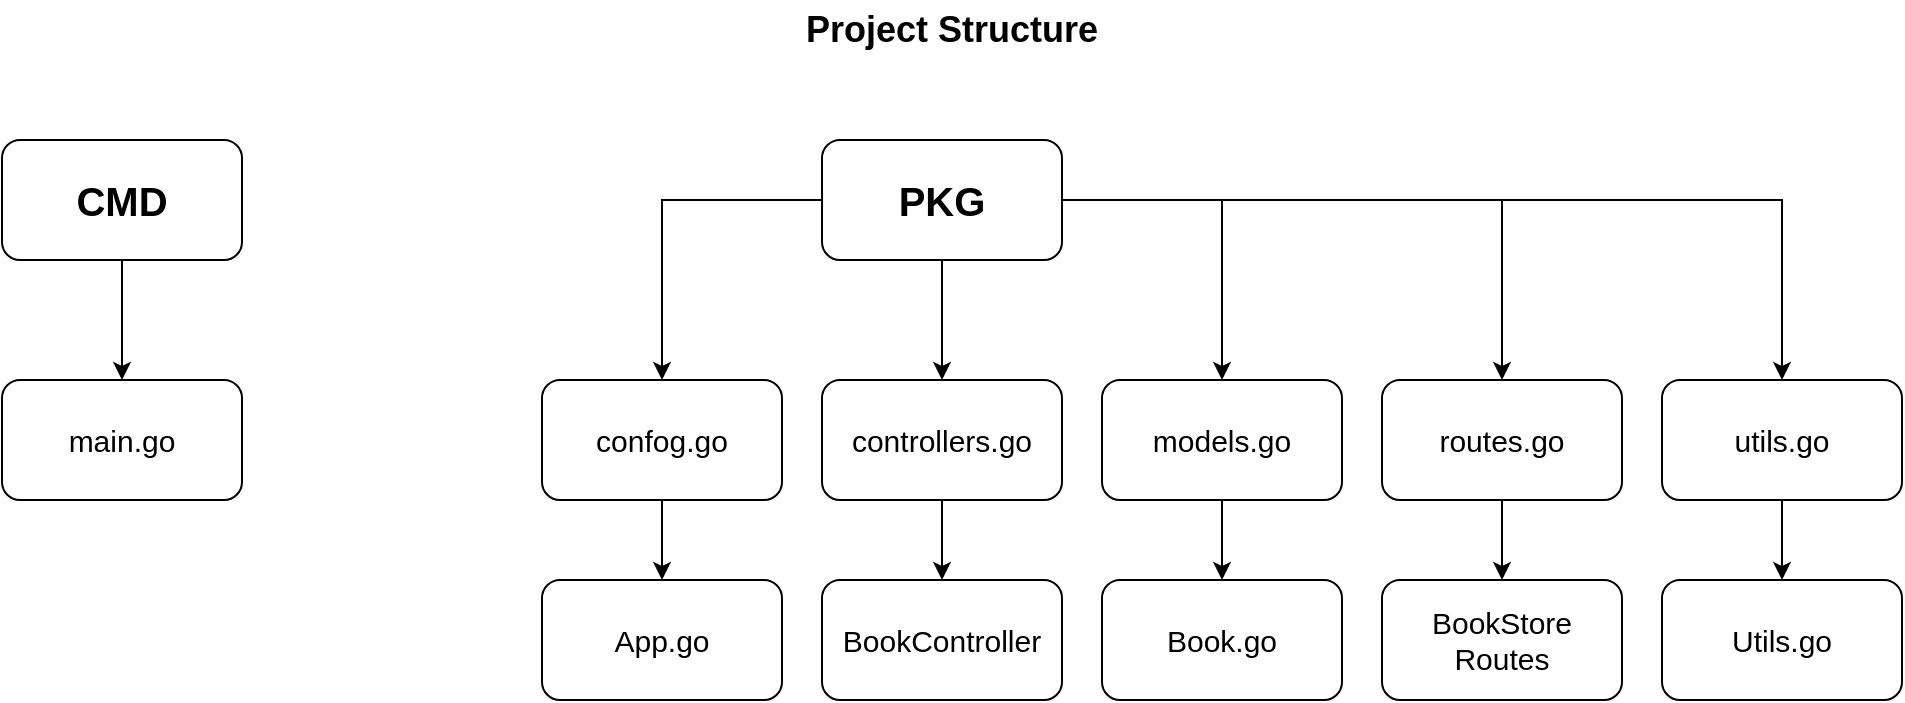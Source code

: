<mxfile version="17.4.6" type="github">
  <diagram id="_T4a-6uxWrQjf02UOLVP" name="Page-1">
    <mxGraphModel dx="914" dy="507" grid="1" gridSize="10" guides="1" tooltips="1" connect="1" arrows="1" fold="1" page="1" pageScale="1" pageWidth="1169" pageHeight="827" math="0" shadow="0">
      <root>
        <mxCell id="0" />
        <mxCell id="1" parent="0" />
        <mxCell id="87v2BaxQ9-y0zlSybNiL-17" style="edgeStyle=orthogonalEdgeStyle;rounded=0;orthogonalLoop=1;jettySize=auto;html=1;entryX=0.5;entryY=0;entryDx=0;entryDy=0;fontSize=15;" edge="1" parent="1" source="87v2BaxQ9-y0zlSybNiL-1" target="87v2BaxQ9-y0zlSybNiL-7">
          <mxGeometry relative="1" as="geometry">
            <Array as="points">
              <mxPoint x="440" y="190" />
            </Array>
          </mxGeometry>
        </mxCell>
        <mxCell id="87v2BaxQ9-y0zlSybNiL-18" style="edgeStyle=orthogonalEdgeStyle;rounded=0;orthogonalLoop=1;jettySize=auto;html=1;entryX=0.5;entryY=0;entryDx=0;entryDy=0;fontSize=15;" edge="1" parent="1" source="87v2BaxQ9-y0zlSybNiL-1" target="87v2BaxQ9-y0zlSybNiL-6">
          <mxGeometry relative="1" as="geometry" />
        </mxCell>
        <mxCell id="87v2BaxQ9-y0zlSybNiL-19" style="edgeStyle=orthogonalEdgeStyle;rounded=0;orthogonalLoop=1;jettySize=auto;html=1;entryX=0.5;entryY=0;entryDx=0;entryDy=0;fontSize=15;" edge="1" parent="1" source="87v2BaxQ9-y0zlSybNiL-1" target="87v2BaxQ9-y0zlSybNiL-8">
          <mxGeometry relative="1" as="geometry">
            <Array as="points">
              <mxPoint x="720" y="190" />
            </Array>
          </mxGeometry>
        </mxCell>
        <mxCell id="87v2BaxQ9-y0zlSybNiL-20" style="edgeStyle=orthogonalEdgeStyle;rounded=0;orthogonalLoop=1;jettySize=auto;html=1;entryX=0.5;entryY=0;entryDx=0;entryDy=0;fontSize=15;" edge="1" parent="1" source="87v2BaxQ9-y0zlSybNiL-1" target="87v2BaxQ9-y0zlSybNiL-9">
          <mxGeometry relative="1" as="geometry">
            <Array as="points">
              <mxPoint x="860" y="190" />
            </Array>
          </mxGeometry>
        </mxCell>
        <mxCell id="87v2BaxQ9-y0zlSybNiL-21" style="edgeStyle=orthogonalEdgeStyle;rounded=0;orthogonalLoop=1;jettySize=auto;html=1;fontSize=15;" edge="1" parent="1" source="87v2BaxQ9-y0zlSybNiL-1" target="87v2BaxQ9-y0zlSybNiL-10">
          <mxGeometry relative="1" as="geometry">
            <Array as="points">
              <mxPoint x="1000" y="190" />
            </Array>
          </mxGeometry>
        </mxCell>
        <mxCell id="87v2BaxQ9-y0zlSybNiL-1" value="PKG" style="rounded=1;whiteSpace=wrap;html=1;fontStyle=1;fontSize=20;" vertex="1" parent="1">
          <mxGeometry x="520" y="160" width="120" height="60" as="geometry" />
        </mxCell>
        <mxCell id="87v2BaxQ9-y0zlSybNiL-2" value="Project Structure" style="text;html=1;strokeColor=none;fillColor=none;align=center;verticalAlign=middle;whiteSpace=wrap;rounded=0;fontStyle=1;labelBorderColor=none;fontSize=18;" vertex="1" parent="1">
          <mxGeometry x="502" y="90" width="166" height="30" as="geometry" />
        </mxCell>
        <mxCell id="87v2BaxQ9-y0zlSybNiL-5" style="edgeStyle=orthogonalEdgeStyle;rounded=0;orthogonalLoop=1;jettySize=auto;html=1;fontSize=20;" edge="1" parent="1" source="87v2BaxQ9-y0zlSybNiL-3" target="87v2BaxQ9-y0zlSybNiL-4">
          <mxGeometry relative="1" as="geometry" />
        </mxCell>
        <mxCell id="87v2BaxQ9-y0zlSybNiL-3" value="CMD" style="rounded=1;whiteSpace=wrap;html=1;fontStyle=1;fontSize=20;" vertex="1" parent="1">
          <mxGeometry x="110" y="160" width="120" height="60" as="geometry" />
        </mxCell>
        <mxCell id="87v2BaxQ9-y0zlSybNiL-4" value="main.go" style="rounded=1;whiteSpace=wrap;html=1;labelBorderColor=none;fontSize=15;fillColor=none;" vertex="1" parent="1">
          <mxGeometry x="110" y="280" width="120" height="60" as="geometry" />
        </mxCell>
        <mxCell id="87v2BaxQ9-y0zlSybNiL-23" style="edgeStyle=orthogonalEdgeStyle;rounded=0;orthogonalLoop=1;jettySize=auto;html=1;entryX=0.5;entryY=0;entryDx=0;entryDy=0;fontSize=15;" edge="1" parent="1" source="87v2BaxQ9-y0zlSybNiL-6" target="87v2BaxQ9-y0zlSybNiL-12">
          <mxGeometry relative="1" as="geometry" />
        </mxCell>
        <mxCell id="87v2BaxQ9-y0zlSybNiL-6" value="controllers.go" style="rounded=1;whiteSpace=wrap;html=1;labelBorderColor=none;fontSize=15;fillColor=none;" vertex="1" parent="1">
          <mxGeometry x="520" y="280" width="120" height="60" as="geometry" />
        </mxCell>
        <mxCell id="87v2BaxQ9-y0zlSybNiL-22" style="edgeStyle=orthogonalEdgeStyle;rounded=0;orthogonalLoop=1;jettySize=auto;html=1;entryX=0.5;entryY=0;entryDx=0;entryDy=0;fontSize=15;" edge="1" parent="1" source="87v2BaxQ9-y0zlSybNiL-7" target="87v2BaxQ9-y0zlSybNiL-11">
          <mxGeometry relative="1" as="geometry" />
        </mxCell>
        <mxCell id="87v2BaxQ9-y0zlSybNiL-7" value="confog.go" style="rounded=1;whiteSpace=wrap;html=1;labelBorderColor=none;fontSize=15;fillColor=none;" vertex="1" parent="1">
          <mxGeometry x="380" y="280" width="120" height="60" as="geometry" />
        </mxCell>
        <mxCell id="87v2BaxQ9-y0zlSybNiL-24" style="edgeStyle=orthogonalEdgeStyle;rounded=0;orthogonalLoop=1;jettySize=auto;html=1;entryX=0.5;entryY=0;entryDx=0;entryDy=0;fontSize=15;" edge="1" parent="1" source="87v2BaxQ9-y0zlSybNiL-8" target="87v2BaxQ9-y0zlSybNiL-13">
          <mxGeometry relative="1" as="geometry" />
        </mxCell>
        <mxCell id="87v2BaxQ9-y0zlSybNiL-8" value="models.go" style="rounded=1;whiteSpace=wrap;html=1;labelBorderColor=none;fontSize=15;fillColor=none;" vertex="1" parent="1">
          <mxGeometry x="660" y="280" width="120" height="60" as="geometry" />
        </mxCell>
        <mxCell id="87v2BaxQ9-y0zlSybNiL-25" style="edgeStyle=orthogonalEdgeStyle;rounded=0;orthogonalLoop=1;jettySize=auto;html=1;entryX=0.5;entryY=0;entryDx=0;entryDy=0;fontSize=15;" edge="1" parent="1" source="87v2BaxQ9-y0zlSybNiL-9" target="87v2BaxQ9-y0zlSybNiL-14">
          <mxGeometry relative="1" as="geometry" />
        </mxCell>
        <mxCell id="87v2BaxQ9-y0zlSybNiL-9" value="routes.go" style="rounded=1;whiteSpace=wrap;html=1;labelBorderColor=none;fontSize=15;fillColor=none;" vertex="1" parent="1">
          <mxGeometry x="800" y="280" width="120" height="60" as="geometry" />
        </mxCell>
        <mxCell id="87v2BaxQ9-y0zlSybNiL-26" style="edgeStyle=orthogonalEdgeStyle;rounded=0;orthogonalLoop=1;jettySize=auto;html=1;entryX=0.5;entryY=0;entryDx=0;entryDy=0;fontSize=15;" edge="1" parent="1" source="87v2BaxQ9-y0zlSybNiL-10" target="87v2BaxQ9-y0zlSybNiL-15">
          <mxGeometry relative="1" as="geometry" />
        </mxCell>
        <mxCell id="87v2BaxQ9-y0zlSybNiL-10" value="utils.go" style="rounded=1;whiteSpace=wrap;html=1;labelBorderColor=none;fontSize=15;fillColor=none;" vertex="1" parent="1">
          <mxGeometry x="940" y="280" width="120" height="60" as="geometry" />
        </mxCell>
        <mxCell id="87v2BaxQ9-y0zlSybNiL-11" value="App.go" style="rounded=1;whiteSpace=wrap;html=1;labelBorderColor=none;fontSize=15;fillColor=none;" vertex="1" parent="1">
          <mxGeometry x="380" y="380" width="120" height="60" as="geometry" />
        </mxCell>
        <mxCell id="87v2BaxQ9-y0zlSybNiL-12" value="BookController" style="rounded=1;whiteSpace=wrap;html=1;labelBorderColor=none;fontSize=15;fillColor=none;" vertex="1" parent="1">
          <mxGeometry x="520" y="380" width="120" height="60" as="geometry" />
        </mxCell>
        <mxCell id="87v2BaxQ9-y0zlSybNiL-13" value="Book.go" style="rounded=1;whiteSpace=wrap;html=1;labelBorderColor=none;fontSize=15;fillColor=none;" vertex="1" parent="1">
          <mxGeometry x="660" y="380" width="120" height="60" as="geometry" />
        </mxCell>
        <mxCell id="87v2BaxQ9-y0zlSybNiL-14" value="BookStore&lt;br&gt;Routes" style="rounded=1;whiteSpace=wrap;html=1;labelBorderColor=none;fontSize=15;fillColor=none;" vertex="1" parent="1">
          <mxGeometry x="800" y="380" width="120" height="60" as="geometry" />
        </mxCell>
        <mxCell id="87v2BaxQ9-y0zlSybNiL-15" value="Utils.go" style="rounded=1;whiteSpace=wrap;html=1;labelBorderColor=none;fontSize=15;fillColor=none;" vertex="1" parent="1">
          <mxGeometry x="940" y="380" width="120" height="60" as="geometry" />
        </mxCell>
      </root>
    </mxGraphModel>
  </diagram>
</mxfile>
